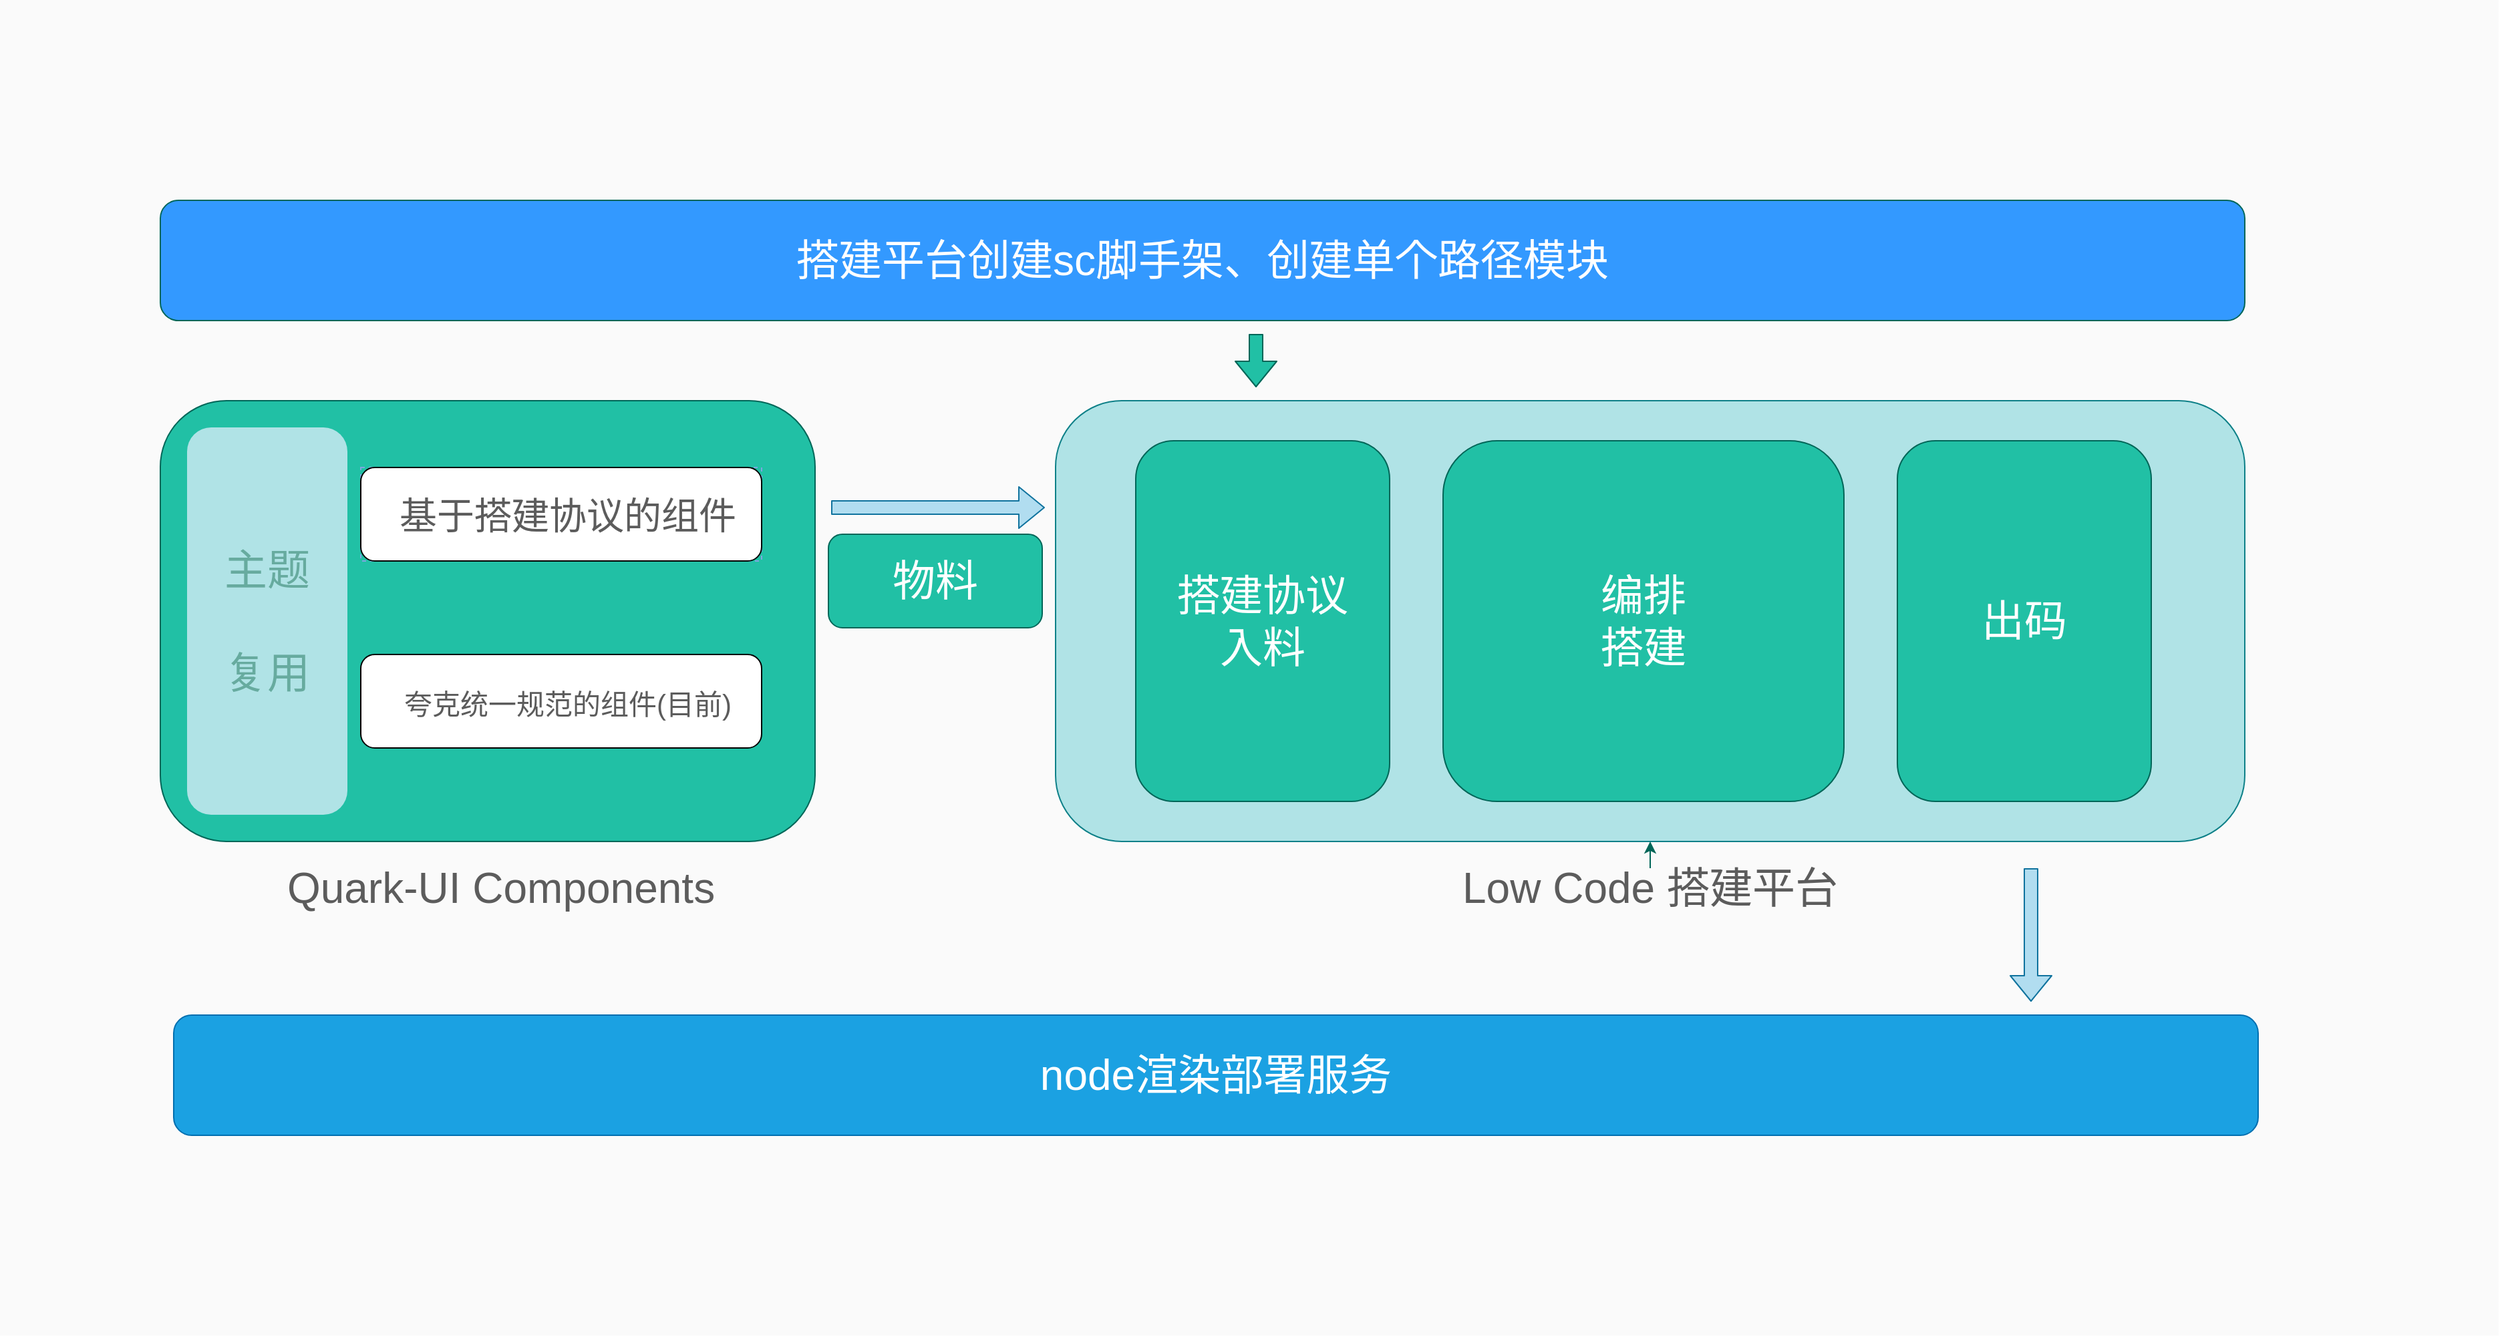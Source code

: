 <mxfile version="18.0.1" type="github">
  <diagram id="mJX3ixT3rx15vAFLiFQs" name="第 1 页">
    <mxGraphModel dx="5103" dy="1434" grid="1" gridSize="10" guides="1" tooltips="1" connect="1" arrows="1" fold="1" page="1" pageScale="1" pageWidth="1200" pageHeight="1600" math="0" shadow="0">
      <root>
        <mxCell id="0" />
        <mxCell id="1" parent="0" />
        <mxCell id="pdx5beCU5PoqxW-JAkxX-39" value="" style="rounded=0;whiteSpace=wrap;html=1;shadow=0;glass=0;sketch=0;fontSize=32;fillColor=#FAFAFA;strokeColor=none;" vertex="1" parent="1">
          <mxGeometry x="-2310" y="300" width="1870" height="1000" as="geometry" />
        </mxCell>
        <mxCell id="pdx5beCU5PoqxW-JAkxX-1" value="" style="rounded=1;whiteSpace=wrap;html=1;fillColor=#21C0A5;fontColor=#5C5C5C;strokeColor=#006658;glass=0;" vertex="1" parent="1">
          <mxGeometry x="-2190" y="600" width="490" height="330" as="geometry" />
        </mxCell>
        <mxCell id="pdx5beCU5PoqxW-JAkxX-3" value="&lt;font style=&quot;font-size: 32px;&quot;&gt;Quark-UI Components&lt;br&gt;&lt;/font&gt;" style="text;html=1;strokeColor=none;fillColor=none;align=center;verticalAlign=middle;whiteSpace=wrap;rounded=0;sketch=0;fontColor=#5C5C5C;" vertex="1" parent="1">
          <mxGeometry x="-2110" y="950" width="350" height="30" as="geometry" />
        </mxCell>
        <mxCell id="pdx5beCU5PoqxW-JAkxX-10" value="" style="rounded=1;whiteSpace=wrap;html=1;fillColor=#b0e3e6;strokeColor=#0e8088;shadow=0;sketch=0;glass=0;" vertex="1" parent="1">
          <mxGeometry x="-1520" y="600" width="890" height="330" as="geometry" />
        </mxCell>
        <mxCell id="pdx5beCU5PoqxW-JAkxX-16" style="edgeStyle=orthogonalEdgeStyle;curved=0;rounded=1;sketch=0;orthogonalLoop=1;jettySize=auto;html=1;fontSize=32;fontColor=#5C5C5C;strokeColor=#006658;fillColor=#21C0A5;" edge="1" parent="1" source="pdx5beCU5PoqxW-JAkxX-11" target="pdx5beCU5PoqxW-JAkxX-10">
          <mxGeometry relative="1" as="geometry" />
        </mxCell>
        <mxCell id="pdx5beCU5PoqxW-JAkxX-11" value="&lt;font style=&quot;font-size: 32px;&quot;&gt;Low Code 搭建平台&lt;br&gt;&lt;/font&gt;" style="text;html=1;strokeColor=none;fillColor=none;align=center;verticalAlign=middle;whiteSpace=wrap;rounded=0;sketch=0;fontColor=#5C5C5C;" vertex="1" parent="1">
          <mxGeometry x="-1250" y="950" width="350" height="30" as="geometry" />
        </mxCell>
        <mxCell id="pdx5beCU5PoqxW-JAkxX-13" value="&lt;font color=&quot;#ffffff&quot; style=&quot;font-size: 32px;&quot;&gt;物料&lt;/font&gt;" style="html=1;whiteSpace=wrap;container=1;recursiveResize=0;collapsible=0;rounded=1;shadow=0;glass=0;sketch=0;fontColor=#5C5C5C;strokeColor=#006658;fillColor=#21C0A5;" vertex="1" parent="1">
          <mxGeometry x="-1690" y="700" width="160" height="70" as="geometry" />
        </mxCell>
        <mxCell id="pdx5beCU5PoqxW-JAkxX-17" value="" style="shape=flexArrow;endArrow=classic;html=1;rounded=1;sketch=0;fontSize=32;fontColor=#5C5C5C;strokeColor=#10739e;fillColor=#b1ddf0;curved=0;" edge="1" parent="1">
          <mxGeometry width="50" height="50" relative="1" as="geometry">
            <mxPoint x="-1688" y="680" as="sourcePoint" />
            <mxPoint x="-1528" y="680" as="targetPoint" />
          </mxGeometry>
        </mxCell>
        <mxCell id="pdx5beCU5PoqxW-JAkxX-18" value="" style="group;strokeColor=#7EA6E0;dashed=1;strokeWidth=1;" vertex="1" connectable="0" parent="1">
          <mxGeometry x="-2040" y="650" width="300" height="70" as="geometry" />
        </mxCell>
        <mxCell id="pdx5beCU5PoqxW-JAkxX-4" value="" style="rounded=1;whiteSpace=wrap;html=1;sketch=0;fontSize=32;" vertex="1" parent="pdx5beCU5PoqxW-JAkxX-18">
          <mxGeometry width="300" height="70" as="geometry" />
        </mxCell>
        <mxCell id="pdx5beCU5PoqxW-JAkxX-5" value="&lt;font style=&quot;font-size: 28px;&quot;&gt;基于搭建协议的组件&lt;/font&gt;" style="text;html=1;strokeColor=none;fillColor=none;align=center;verticalAlign=middle;whiteSpace=wrap;rounded=0;sketch=0;fontSize=32;fontColor=#5C5C5C;" vertex="1" parent="pdx5beCU5PoqxW-JAkxX-18">
          <mxGeometry x="10" y="25" width="290" height="20" as="geometry" />
        </mxCell>
        <mxCell id="pdx5beCU5PoqxW-JAkxX-8" style="edgeStyle=orthogonalEdgeStyle;curved=0;rounded=1;sketch=0;orthogonalLoop=1;jettySize=auto;html=1;exitX=0.5;exitY=1;exitDx=0;exitDy=0;fontSize=28;fontColor=#5C5C5C;strokeColor=#006658;fillColor=#21C0A5;" edge="1" parent="pdx5beCU5PoqxW-JAkxX-18" source="pdx5beCU5PoqxW-JAkxX-5" target="pdx5beCU5PoqxW-JAkxX-5">
          <mxGeometry relative="1" as="geometry" />
        </mxCell>
        <mxCell id="pdx5beCU5PoqxW-JAkxX-20" value="" style="group" vertex="1" connectable="0" parent="1">
          <mxGeometry x="-2040" y="790" width="300" height="70" as="geometry" />
        </mxCell>
        <mxCell id="pdx5beCU5PoqxW-JAkxX-6" value="" style="rounded=1;whiteSpace=wrap;html=1;sketch=0;fontSize=32;" vertex="1" parent="pdx5beCU5PoqxW-JAkxX-20">
          <mxGeometry width="300" height="70" as="geometry" />
        </mxCell>
        <mxCell id="pdx5beCU5PoqxW-JAkxX-7" value="&lt;font style=&quot;font-size: 21px;&quot;&gt;夸克统一规范的组件(目前)&lt;/font&gt;" style="text;html=1;strokeColor=none;fillColor=none;align=center;verticalAlign=middle;whiteSpace=wrap;rounded=0;sketch=0;fontSize=32;fontColor=#5C5C5C;" vertex="1" parent="pdx5beCU5PoqxW-JAkxX-20">
          <mxGeometry x="30" y="24" width="250" height="20" as="geometry" />
        </mxCell>
        <mxCell id="pdx5beCU5PoqxW-JAkxX-21" value="&lt;font color=&quot;#67ab9f&quot;&gt;主题&lt;br&gt;&lt;br&gt;复用&lt;/font&gt;" style="rounded=1;whiteSpace=wrap;html=1;shadow=0;glass=0;sketch=0;fontSize=32;strokeColor=none;fillColor=#b0e3e6;" vertex="1" parent="1">
          <mxGeometry x="-2170" y="620" width="120" height="290" as="geometry" />
        </mxCell>
        <mxCell id="pdx5beCU5PoqxW-JAkxX-22" value="&lt;font color=&quot;#ffffff&quot;&gt;搭建协议&lt;br&gt;入料&lt;/font&gt;" style="rounded=1;whiteSpace=wrap;html=1;shadow=0;glass=0;sketch=0;fontSize=32;fontColor=#3399FF;strokeColor=#006658;fillColor=#21C0A5;" vertex="1" parent="1">
          <mxGeometry x="-1460" y="630" width="190" height="270" as="geometry" />
        </mxCell>
        <mxCell id="pdx5beCU5PoqxW-JAkxX-24" value="&lt;font color=&quot;#ffffff&quot;&gt;出码&lt;/font&gt;" style="rounded=1;whiteSpace=wrap;html=1;shadow=0;glass=0;sketch=0;fontSize=32;fontColor=#3399FF;strokeColor=#006658;fillColor=#21C0A5;" vertex="1" parent="1">
          <mxGeometry x="-890" y="630" width="190" height="270" as="geometry" />
        </mxCell>
        <mxCell id="pdx5beCU5PoqxW-JAkxX-25" value="&lt;span style=&quot;color: rgb(255, 255, 255);&quot;&gt;编排&lt;br&gt;&lt;/span&gt;&lt;span style=&quot;color: rgb(255, 255, 255);&quot;&gt;搭建&lt;/span&gt;&lt;span style=&quot;color: rgb(255, 255, 255);&quot;&gt;&lt;br&gt;&lt;/span&gt;" style="rounded=1;whiteSpace=wrap;html=1;shadow=0;glass=0;sketch=0;fontSize=32;fontColor=#3399FF;strokeColor=#006658;fillColor=#21C0A5;gradientColor=none;" vertex="1" parent="1">
          <mxGeometry x="-1230" y="630" width="300" height="270" as="geometry" />
        </mxCell>
        <mxCell id="pdx5beCU5PoqxW-JAkxX-26" value="" style="shape=flexArrow;endArrow=classic;html=1;rounded=1;sketch=0;fontSize=32;fontColor=#5C5C5C;strokeColor=#10739e;fillColor=#b1ddf0;curved=0;" edge="1" parent="1">
          <mxGeometry width="50" height="50" relative="1" as="geometry">
            <mxPoint x="-790" y="950" as="sourcePoint" />
            <mxPoint x="-790" y="1050" as="targetPoint" />
          </mxGeometry>
        </mxCell>
        <mxCell id="pdx5beCU5PoqxW-JAkxX-29" value="&lt;font color=&quot;#ffffff&quot;&gt;搭建平台创建sc脚手架、创建单个路径模块&lt;/font&gt;" style="rounded=1;whiteSpace=wrap;html=1;shadow=0;glass=0;sketch=0;fontSize=32;fontColor=#333333;strokeColor=#006658;fillColor=#3399FF;" vertex="1" parent="1">
          <mxGeometry x="-2190" y="450" width="1560" height="90" as="geometry" />
        </mxCell>
        <mxCell id="pdx5beCU5PoqxW-JAkxX-30" value="node渲染部署服务" style="rounded=1;whiteSpace=wrap;html=1;shadow=0;glass=0;sketch=0;fontSize=32;fontColor=#ffffff;strokeColor=#006EAF;fillColor=#1ba1e2;" vertex="1" parent="1">
          <mxGeometry x="-2180" y="1060" width="1560" height="90" as="geometry" />
        </mxCell>
        <mxCell id="pdx5beCU5PoqxW-JAkxX-36" value="" style="shape=flexArrow;endArrow=classic;html=1;rounded=1;sketch=0;fontSize=32;fontColor=#FFFFFF;strokeColor=#006658;fillColor=#21C0A5;curved=0;" edge="1" parent="1">
          <mxGeometry width="50" height="50" relative="1" as="geometry">
            <mxPoint x="-1370" y="550" as="sourcePoint" />
            <mxPoint x="-1370" y="590" as="targetPoint" />
          </mxGeometry>
        </mxCell>
      </root>
    </mxGraphModel>
  </diagram>
</mxfile>
